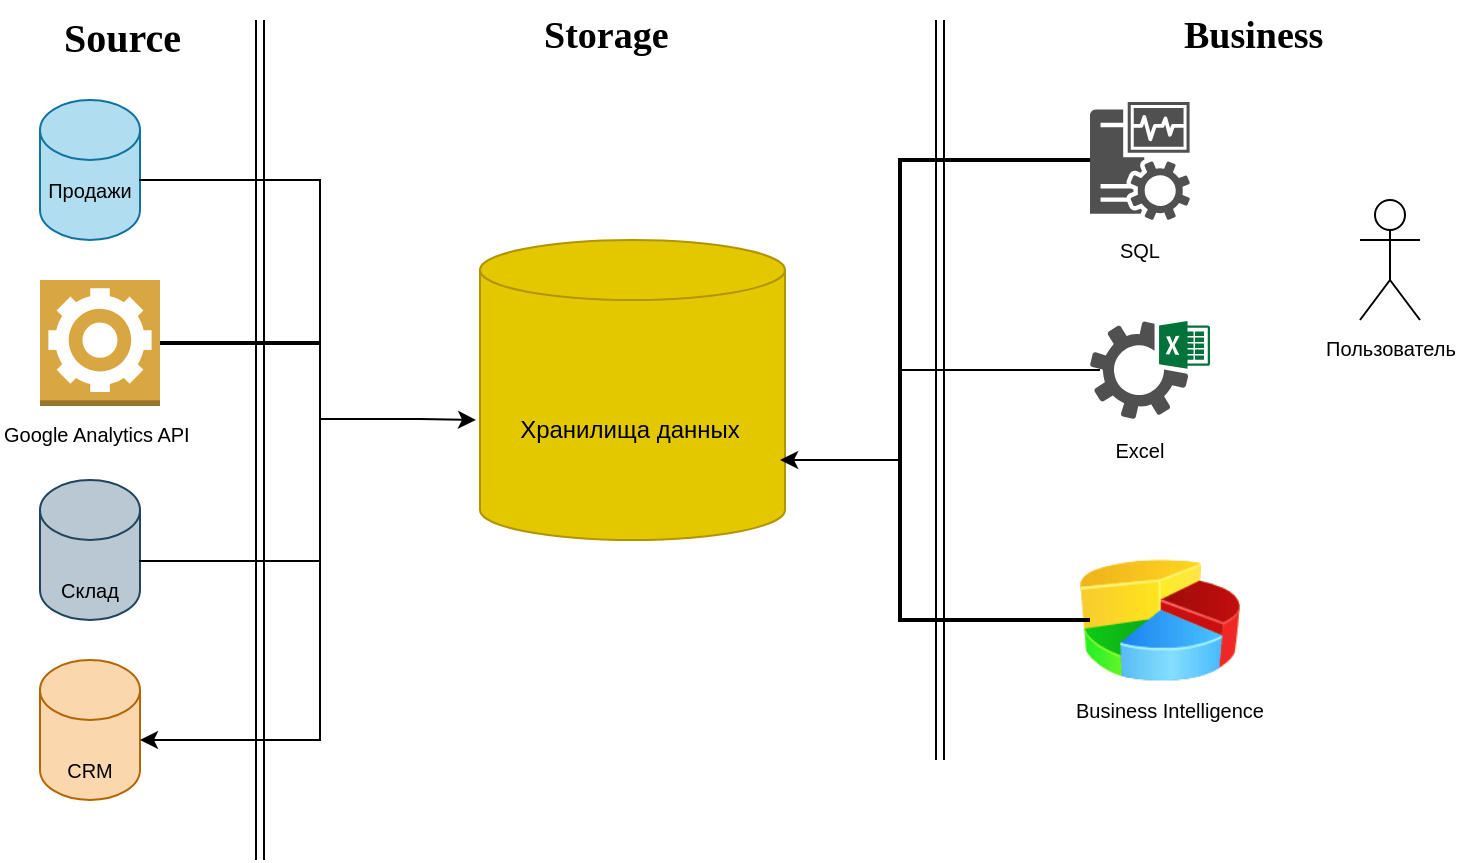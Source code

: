 <mxfile version="15.4.0" type="device"><diagram id="pSyK5SNyN_ZFGWVfBmkg" name="Страница 1"><mxGraphModel dx="1086" dy="806" grid="1" gridSize="10" guides="1" tooltips="1" connect="1" arrows="1" fold="1" page="1" pageScale="1" pageWidth="827" pageHeight="1169" math="1" shadow="0"><root><mxCell id="0"/><mxCell id="1" parent="0"/><mxCell id="1rU4yZUxbAt-GEvKv-x9-1" value="&lt;b&gt;&lt;font face=&quot;Times New Roman&quot; style=&quot;font-size: 20px&quot;&gt;Source&lt;/font&gt;&lt;/b&gt;" style="text;whiteSpace=wrap;html=1;" parent="1" vertex="1"><mxGeometry x="120" y="90" width="70" height="30" as="geometry"/></mxCell><mxCell id="1rU4yZUxbAt-GEvKv-x9-2" value="&lt;font face=&quot;Times New Roman&quot; style=&quot;font-size: 19px&quot;&gt;&lt;b&gt;Storage&lt;/b&gt;&lt;/font&gt;" style="text;whiteSpace=wrap;html=1;" parent="1" vertex="1"><mxGeometry x="360" y="90" width="70" height="30" as="geometry"/></mxCell><mxCell id="1rU4yZUxbAt-GEvKv-x9-3" value="&lt;font face=&quot;Times New Roman&quot; size=&quot;1&quot;&gt;&lt;b style=&quot;font-size: 19px&quot;&gt;Business&lt;/b&gt;&lt;/font&gt;" style="text;whiteSpace=wrap;html=1;" parent="1" vertex="1"><mxGeometry x="680" y="90" width="70" height="30" as="geometry"/></mxCell><mxCell id="1rU4yZUxbAt-GEvKv-x9-4" value="" style="shape=link;html=1;rounded=0;edgeStyle=orthogonalEdgeStyle;" parent="1" edge="1"><mxGeometry width="100" relative="1" as="geometry"><mxPoint x="560" y="100" as="sourcePoint"/><mxPoint x="560" y="470" as="targetPoint"/></mxGeometry></mxCell><mxCell id="1rU4yZUxbAt-GEvKv-x9-5" value="" style="shape=link;html=1;rounded=0;edgeStyle=orthogonalEdgeStyle;" parent="1" edge="1"><mxGeometry width="100" relative="1" as="geometry"><mxPoint x="220" y="100" as="sourcePoint"/><mxPoint x="220" y="520" as="targetPoint"/></mxGeometry></mxCell><mxCell id="1rU4yZUxbAt-GEvKv-x9-6" value="" style="shape=cylinder3;whiteSpace=wrap;html=1;boundedLbl=1;backgroundOutline=1;size=15;fillColor=#e3c800;strokeColor=#B09500;fontColor=#000000;" parent="1" vertex="1"><mxGeometry x="330" y="210" width="152.5" height="150" as="geometry"/></mxCell><mxCell id="1rU4yZUxbAt-GEvKv-x9-7" value="&lt;font style=&quot;font-size: 12px&quot;&gt;Хранилища данных&lt;/font&gt;" style="text;html=1;strokeColor=none;fillColor=none;align=center;verticalAlign=middle;whiteSpace=wrap;rounded=0;" parent="1" vertex="1"><mxGeometry x="340" y="290" width="130" height="30" as="geometry"/></mxCell><mxCell id="1rU4yZUxbAt-GEvKv-x9-8" value="" style="shape=cylinder3;whiteSpace=wrap;html=1;boundedLbl=1;backgroundOutline=1;size=15;fillColor=#b1ddf0;strokeColor=#10739e;" parent="1" vertex="1"><mxGeometry x="110" y="140" width="50" height="70" as="geometry"/></mxCell><mxCell id="1rU4yZUxbAt-GEvKv-x9-9" value="" style="shape=cylinder3;whiteSpace=wrap;html=1;boundedLbl=1;backgroundOutline=1;size=15;fillColor=#bac8d3;strokeColor=#23445d;" parent="1" vertex="1"><mxGeometry x="110" y="330" width="50" height="70" as="geometry"/></mxCell><mxCell id="1rU4yZUxbAt-GEvKv-x9-10" value="" style="shape=cylinder3;whiteSpace=wrap;html=1;boundedLbl=1;backgroundOutline=1;size=15;fillColor=#fad7ac;strokeColor=#b46504;" parent="1" vertex="1"><mxGeometry x="110" y="420" width="50" height="70" as="geometry"/></mxCell><mxCell id="1rU4yZUxbAt-GEvKv-x9-11" value="&lt;font style=&quot;font-size: 10px&quot;&gt;CRM&lt;/font&gt;" style="text;html=1;strokeColor=none;fillColor=none;align=center;verticalAlign=middle;whiteSpace=wrap;rounded=0;" parent="1" vertex="1"><mxGeometry x="110" y="460" width="50" height="30" as="geometry"/></mxCell><mxCell id="1rU4yZUxbAt-GEvKv-x9-12" value="&lt;font style=&quot;font-size: 10px&quot;&gt;Склад&lt;/font&gt;" style="text;html=1;strokeColor=none;fillColor=none;align=center;verticalAlign=middle;whiteSpace=wrap;rounded=0;" parent="1" vertex="1"><mxGeometry x="105" y="370" width="60" height="30" as="geometry"/></mxCell><mxCell id="1rU4yZUxbAt-GEvKv-x9-13" value="&lt;font style=&quot;font-size: 10px&quot;&gt;Продажи&lt;/font&gt;" style="text;html=1;strokeColor=none;fillColor=none;align=center;verticalAlign=middle;whiteSpace=wrap;rounded=0;" parent="1" vertex="1"><mxGeometry x="105" y="170" width="60" height="30" as="geometry"/></mxCell><mxCell id="1rU4yZUxbAt-GEvKv-x9-17" value="" style="edgeStyle=orthogonalEdgeStyle;rounded=0;orthogonalLoop=1;jettySize=auto;html=1;" parent="1" target="1rU4yZUxbAt-GEvKv-x9-11" edge="1"><mxGeometry relative="1" as="geometry"><Array as="points"><mxPoint x="250" y="460"/></Array><mxPoint x="250" y="370" as="sourcePoint"/></mxGeometry></mxCell><mxCell id="1rU4yZUxbAt-GEvKv-x9-20" value="" style="outlineConnect=0;dashed=0;verticalLabelPosition=bottom;verticalAlign=top;align=center;html=1;shape=mxgraph.aws3.worker;fillColor=#D9A741;gradientColor=none;shadow=0;glass=0;sketch=0;strokeWidth=1;" parent="1" vertex="1"><mxGeometry x="110" y="230" width="60" height="63" as="geometry"/></mxCell><mxCell id="1rU4yZUxbAt-GEvKv-x9-21" value="&lt;font style=&quot;font-size: 10px&quot;&gt;Google Analytics API&lt;/font&gt;" style="text;whiteSpace=wrap;html=1;" parent="1" vertex="1"><mxGeometry x="90" y="293" width="120" height="30" as="geometry"/></mxCell><mxCell id="1rU4yZUxbAt-GEvKv-x9-23" value="" style="image;html=1;image=img/lib/clip_art/finance/Pie_Chart_128x128.png;shadow=0;glass=0;sketch=0;strokeWidth=1;" parent="1" vertex="1"><mxGeometry x="630" y="360" width="80" height="80" as="geometry"/></mxCell><mxCell id="1rU4yZUxbAt-GEvKv-x9-24" value="&lt;font style=&quot;font-size: 10px&quot;&gt;Пользователь&lt;/font&gt;" style="shape=umlActor;verticalLabelPosition=bottom;verticalAlign=top;html=1;shadow=0;glass=0;sketch=0;strokeWidth=1;" parent="1" vertex="1"><mxGeometry x="770" y="190" width="30" height="60" as="geometry"/></mxCell><mxCell id="1rU4yZUxbAt-GEvKv-x9-27" value="" style="sketch=0;pointerEvents=1;shadow=0;dashed=0;html=1;strokeColor=none;fillColor=#505050;labelPosition=center;verticalLabelPosition=bottom;verticalAlign=top;outlineConnect=0;align=center;shape=mxgraph.office.sites.excel_services;glass=0;" parent="1" vertex="1"><mxGeometry x="635" y="250.5" width="60" height="49" as="geometry"/></mxCell><mxCell id="1rU4yZUxbAt-GEvKv-x9-28" value="" style="sketch=0;pointerEvents=1;shadow=0;dashed=0;html=1;strokeColor=none;fillColor=#505050;labelPosition=center;verticalLabelPosition=bottom;verticalAlign=top;outlineConnect=0;align=center;shape=mxgraph.office.servers.monitoring_sql_reporting_services;glass=0;" parent="1" vertex="1"><mxGeometry x="635" y="141" width="50" height="59" as="geometry"/></mxCell><mxCell id="1rU4yZUxbAt-GEvKv-x9-29" value="&lt;font style=&quot;font-size: 10px&quot;&gt;SQL&lt;/font&gt;" style="text;html=1;strokeColor=none;fillColor=none;align=center;verticalAlign=middle;whiteSpace=wrap;rounded=0;shadow=0;glass=0;sketch=0;" parent="1" vertex="1"><mxGeometry x="630" y="200" width="60" height="30" as="geometry"/></mxCell><mxCell id="1rU4yZUxbAt-GEvKv-x9-30" value="&lt;font style=&quot;font-size: 10px&quot;&gt;Excel&lt;/font&gt;" style="text;html=1;strokeColor=none;fillColor=none;align=center;verticalAlign=middle;whiteSpace=wrap;rounded=0;shadow=0;glass=0;sketch=0;" parent="1" vertex="1"><mxGeometry x="630" y="300" width="60" height="30" as="geometry"/></mxCell><mxCell id="1rU4yZUxbAt-GEvKv-x9-31" value="&lt;font style=&quot;font-size: 10px&quot;&gt;Business Intelligence&lt;/font&gt;" style="text;html=1;strokeColor=none;fillColor=none;align=center;verticalAlign=middle;whiteSpace=wrap;rounded=0;shadow=0;glass=0;sketch=0;" parent="1" vertex="1"><mxGeometry x="620" y="430" width="110" height="30" as="geometry"/></mxCell><mxCell id="1rU4yZUxbAt-GEvKv-x9-33" value="" style="strokeWidth=2;html=1;shape=mxgraph.flowchart.annotation_1;align=left;pointerEvents=1;shadow=0;glass=0;sketch=0;" parent="1" vertex="1"><mxGeometry x="540" y="170" width="95" height="230" as="geometry"/></mxCell><mxCell id="1rU4yZUxbAt-GEvKv-x9-35" value="" style="line;strokeWidth=1;rotatable=0;dashed=0;labelPosition=right;align=left;verticalAlign=middle;spacingTop=0;spacingLeft=6;points=[];portConstraint=eastwest;shadow=0;glass=0;sketch=0;" parent="1" vertex="1"><mxGeometry x="540" y="270" width="100" height="10" as="geometry"/></mxCell><mxCell id="0HAY6AdBaisGYaSFsDGB-3" value="" style="shape=partialRectangle;whiteSpace=wrap;html=1;bottom=1;right=1;left=1;top=0;fillColor=none;routingCenterX=-0.5;direction=north;" vertex="1" parent="1"><mxGeometry x="160" y="180" width="90" height="190.5" as="geometry"/></mxCell><mxCell id="0HAY6AdBaisGYaSFsDGB-4" value="" style="line;strokeWidth=2;html=1;" vertex="1" parent="1"><mxGeometry x="170" y="256.5" width="80" height="10" as="geometry"/></mxCell><mxCell id="0HAY6AdBaisGYaSFsDGB-5" value="" style="edgeStyle=segmentEdgeStyle;endArrow=classic;html=1;rounded=0;entryX=-0.013;entryY=0.6;entryDx=0;entryDy=0;entryPerimeter=0;" edge="1" parent="1" target="1rU4yZUxbAt-GEvKv-x9-6"><mxGeometry width="50" height="50" relative="1" as="geometry"><mxPoint x="250" y="299.5" as="sourcePoint"/><mxPoint x="300" y="249.5" as="targetPoint"/><Array as="points"><mxPoint x="300" y="300"/><mxPoint x="300" y="300"/></Array></mxGeometry></mxCell><mxCell id="0HAY6AdBaisGYaSFsDGB-8" value="" style="edgeStyle=segmentEdgeStyle;endArrow=classic;html=1;rounded=0;entryX=0.984;entryY=0.733;entryDx=0;entryDy=0;entryPerimeter=0;" edge="1" parent="1" target="1rU4yZUxbAt-GEvKv-x9-6"><mxGeometry width="50" height="50" relative="1" as="geometry"><mxPoint x="540" y="320" as="sourcePoint"/><mxPoint x="490" y="320" as="targetPoint"/></mxGeometry></mxCell></root></mxGraphModel></diagram></mxfile>